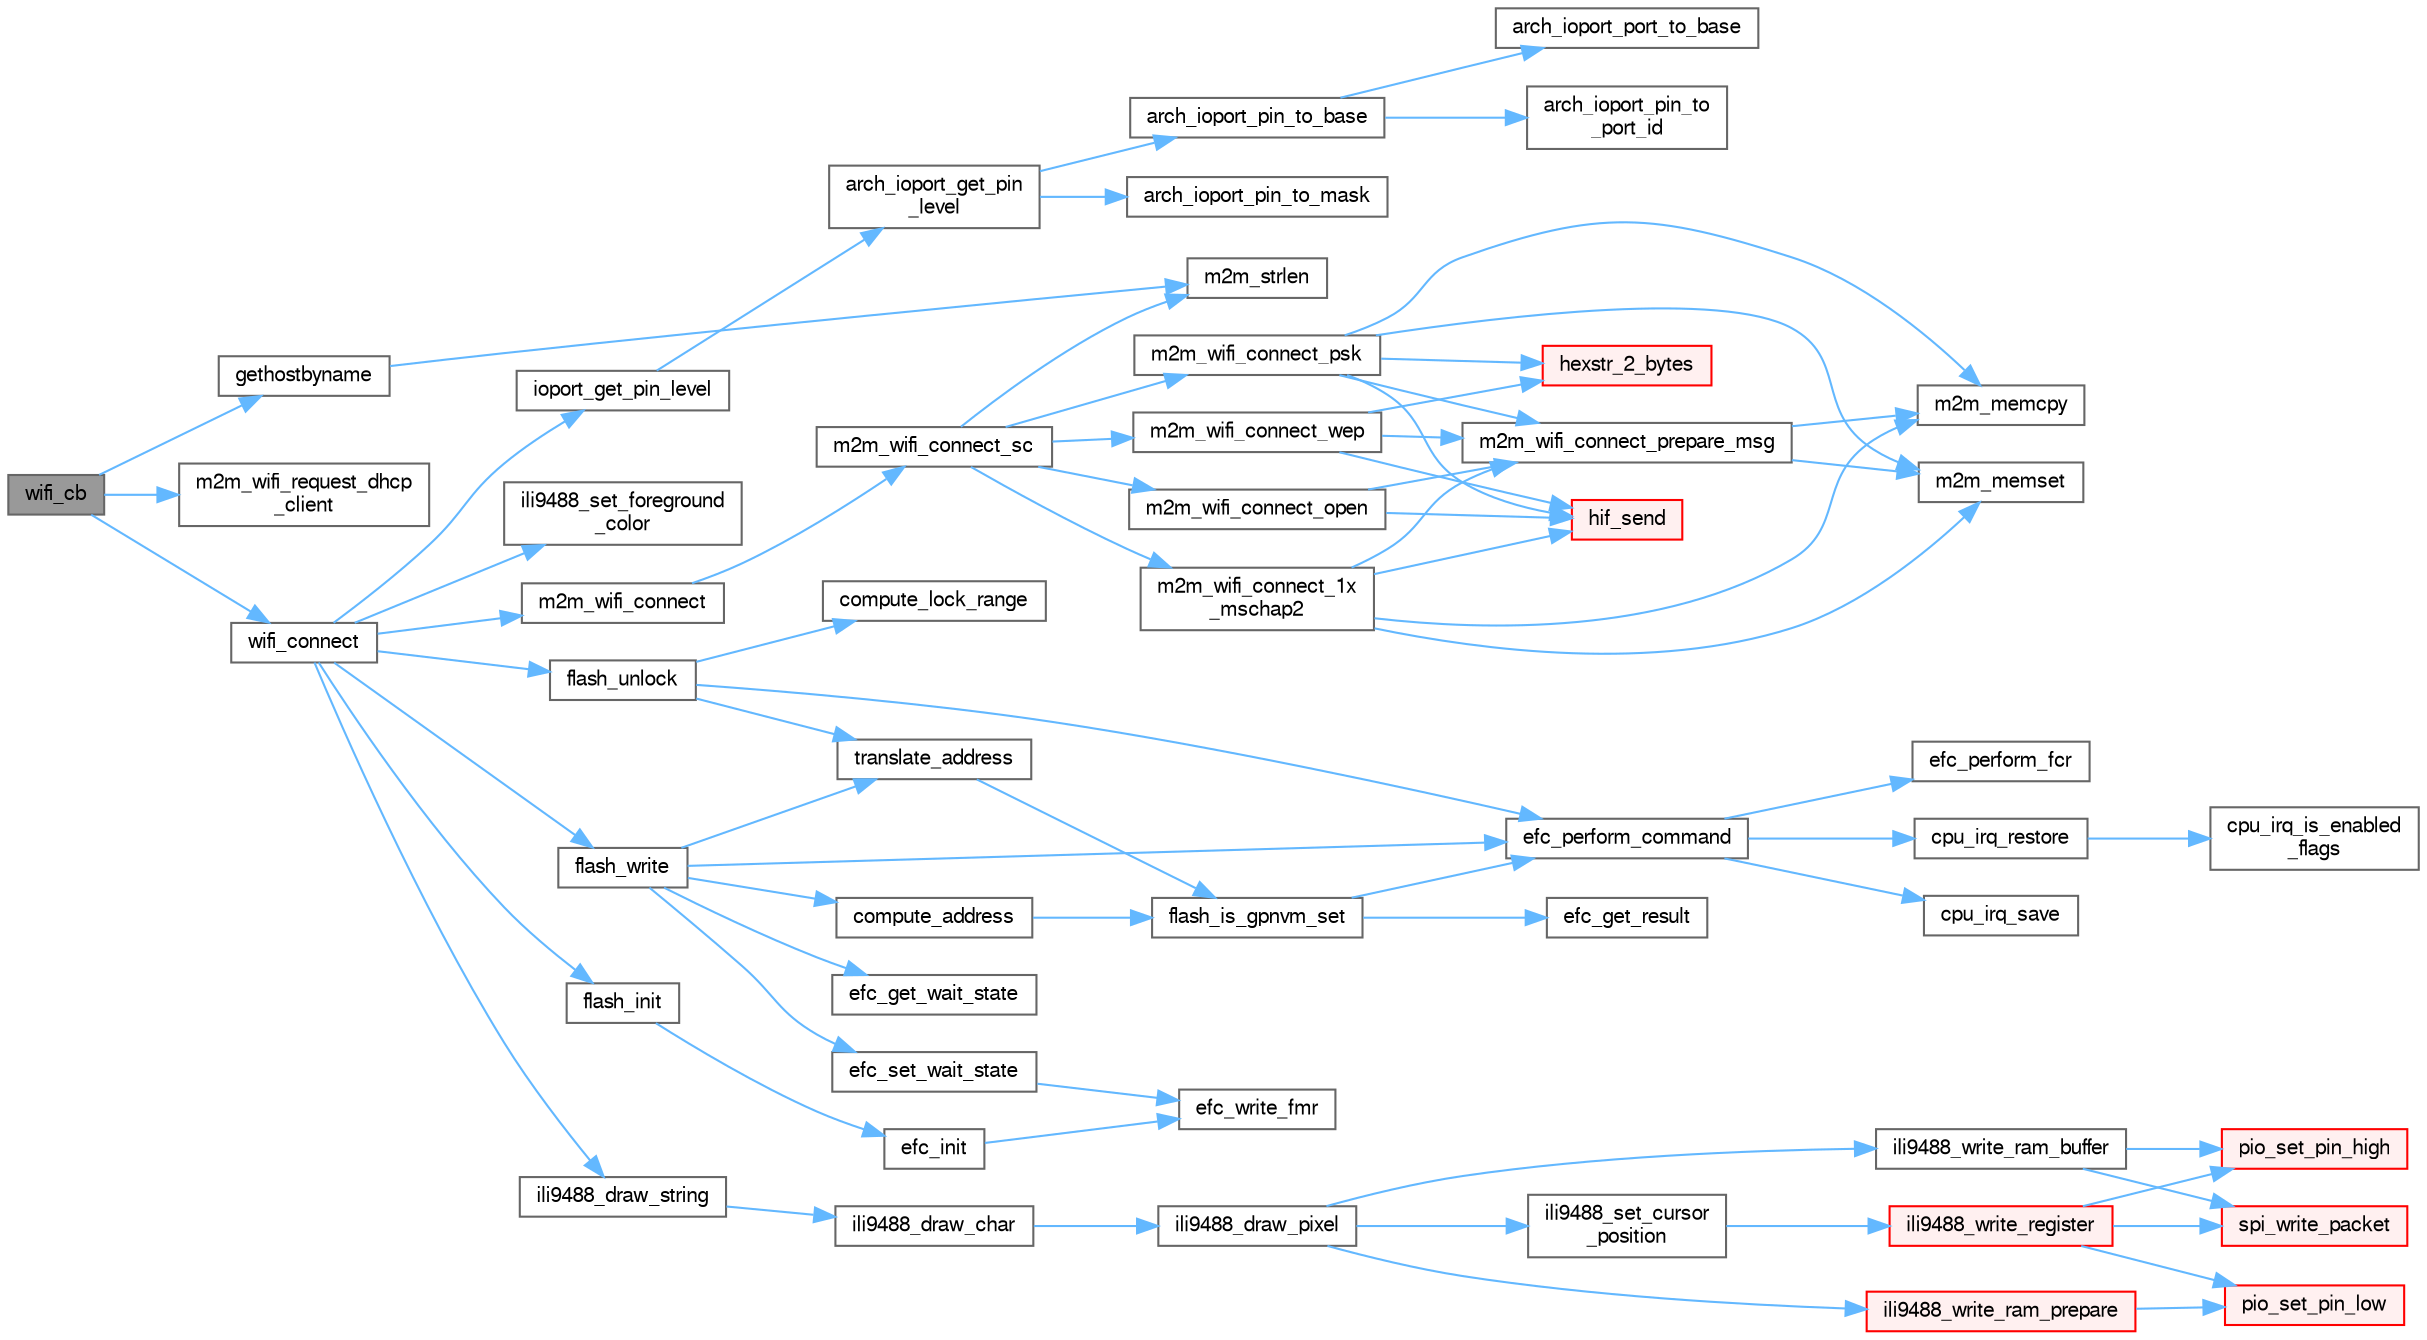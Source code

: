 digraph "wifi_cb"
{
 // LATEX_PDF_SIZE
  bgcolor="transparent";
  edge [fontname=FreeSans,fontsize=10,labelfontname=FreeSans,labelfontsize=10];
  node [fontname=FreeSans,fontsize=10,shape=box,height=0.2,width=0.4];
  rankdir="LR";
  Node1 [label="wifi_cb",height=0.2,width=0.4,color="gray40", fillcolor="grey60", style="filled", fontcolor="black",tooltip="Callback to get the Wi-Fi status update."];
  Node1 -> Node2 [color="steelblue1",style="solid"];
  Node2 [label="gethostbyname",height=0.2,width=0.4,color="grey40", fillcolor="white", style="filled",URL="$group__gethostbyname_fn.html#ga9a396dd2a0d39e8421a5271ee1ea263e",tooltip=" "];
  Node2 -> Node3 [color="steelblue1",style="solid"];
  Node3 [label="m2m_strlen",height=0.2,width=0.4,color="grey40", fillcolor="white", style="filled",URL="$group___c_o_m_m_o_n_a_p_i.html#ga7ab2c19ce29ea364fb1653765732172f",tooltip="Returns the length of a null terminated string buffer."];
  Node1 -> Node4 [color="steelblue1",style="solid"];
  Node4 [label="m2m_wifi_request_dhcp\l_client",height=0.2,width=0.4,color="grey40", fillcolor="white", style="filled",URL="$group___w_l_a_n_c_o_n_n_e_c_t.html#gae984c86859024004e1c4f08287e1f200",tooltip="Legacy (deprecated) Asynchronous API for starting a DHCP client on the WINC IC."];
  Node1 -> Node5 [color="steelblue1",style="solid"];
  Node5 [label="wifi_connect",height=0.2,width=0.4,color="grey40", fillcolor="white", style="filled",URL="$main_8c.html#a68c1b0db091d8bb30ccc8f140101efce",tooltip=" "];
  Node5 -> Node6 [color="steelblue1",style="solid"];
  Node6 [label="flash_init",height=0.2,width=0.4,color="grey40", fillcolor="white", style="filled",URL="$group__sam__services__flash__efc__group.html#ga0c80af0123bd16120b4dd8ededdafc1e",tooltip="Initialize the flash service."];
  Node6 -> Node7 [color="steelblue1",style="solid"];
  Node7 [label="efc_init",height=0.2,width=0.4,color="grey40", fillcolor="white", style="filled",URL="$group__sam__drivers__efc__group.html#ga4388e032f274942c2e1c59ad87dd7e6d",tooltip="Initialize the EFC controller."];
  Node7 -> Node8 [color="steelblue1",style="solid"];
  Node8 [label="efc_write_fmr",height=0.2,width=0.4,color="grey40", fillcolor="white", style="filled",URL="$group__sam__drivers__efc__group.html#ga3107655bd6525e135e2d89faa4e45a87",tooltip="Set mode register."];
  Node5 -> Node9 [color="steelblue1",style="solid"];
  Node9 [label="flash_unlock",height=0.2,width=0.4,color="grey40", fillcolor="white", style="filled",URL="$group__sam__services__flash__efc__group.html#ga92967c09ee59e053fb9e2d9c809bea76",tooltip="Unlock all the regions in the given address range."];
  Node9 -> Node10 [color="steelblue1",style="solid"];
  Node10 [label="compute_lock_range",height=0.2,width=0.4,color="grey40", fillcolor="white", style="filled",URL="$group__sam__services__flash__efc__group.html#ga83e3e9ffc2eb9677f80cef7a2a9321a7",tooltip="Compute the lock range associated with the given address range."];
  Node9 -> Node11 [color="steelblue1",style="solid"];
  Node11 [label="efc_perform_command",height=0.2,width=0.4,color="grey40", fillcolor="white", style="filled",URL="$group__sam__drivers__efc__group.html#ga48f3f38debde0c03c936f777aef6cc2e",tooltip="Perform the given command and wait until its completion (or an error)."];
  Node11 -> Node12 [color="steelblue1",style="solid"];
  Node12 [label="cpu_irq_restore",height=0.2,width=0.4,color="grey40", fillcolor="white", style="filled",URL="$group__interrupt__group.html#ga428178bc346431936fddf52ad1ebd6fa",tooltip="Restore global interrupt flags."];
  Node12 -> Node13 [color="steelblue1",style="solid"];
  Node13 [label="cpu_irq_is_enabled\l_flags",height=0.2,width=0.4,color="grey40", fillcolor="white", style="filled",URL="$group__interrupt__group.html#ga4dffd77dae2b3b3c5bce2612db656e48",tooltip="Check if interrupts are globally enabled in supplied flags."];
  Node11 -> Node14 [color="steelblue1",style="solid"];
  Node14 [label="cpu_irq_save",height=0.2,width=0.4,color="grey40", fillcolor="white", style="filled",URL="$group__interrupt__group.html#ga5992cb015c55a0f4ed563e66a8793771",tooltip="Get and clear the global interrupt flags."];
  Node11 -> Node15 [color="steelblue1",style="solid"];
  Node15 [label="efc_perform_fcr",height=0.2,width=0.4,color="grey40", fillcolor="white", style="filled",URL="$group__sam__drivers__efc__group.html#gab1eca9d39607dadbaa19e33b0dd6097c",tooltip="Perform command."];
  Node9 -> Node16 [color="steelblue1",style="solid"];
  Node16 [label="translate_address",height=0.2,width=0.4,color="grey40", fillcolor="white", style="filled",URL="$group__sam__services__flash__efc__group.html#ga01b9af7beb63eff8c6074294928c96ba",tooltip="Translate the given flash address to page and offset values."];
  Node16 -> Node17 [color="steelblue1",style="solid"];
  Node17 [label="flash_is_gpnvm_set",height=0.2,width=0.4,color="grey40", fillcolor="white", style="filled",URL="$group__sam__services__flash__efc__group.html#gad38e5d6ab823006834087ee095d88f93",tooltip="Check if the given GPNVM bit is set or not."];
  Node17 -> Node18 [color="steelblue1",style="solid"];
  Node18 [label="efc_get_result",height=0.2,width=0.4,color="grey40", fillcolor="white", style="filled",URL="$group__sam__drivers__efc__group.html#ga9d1b951eb5f4d3f280d25fa6ad01ff4c",tooltip="Get the result of the last executed command."];
  Node17 -> Node11 [color="steelblue1",style="solid"];
  Node5 -> Node19 [color="steelblue1",style="solid"];
  Node19 [label="flash_write",height=0.2,width=0.4,color="grey40", fillcolor="white", style="filled",URL="$group__sam__services__flash__efc__group.html#gaff74a2ae2a121218712ce10439a86362",tooltip="Write a data buffer on flash."];
  Node19 -> Node20 [color="steelblue1",style="solid"];
  Node20 [label="compute_address",height=0.2,width=0.4,color="grey40", fillcolor="white", style="filled",URL="$group__sam__services__flash__efc__group.html#ga50ae97d0c0984dc24d460a78f99d06b1",tooltip="Compute the address of a flash by the given page and offset."];
  Node20 -> Node17 [color="steelblue1",style="solid"];
  Node19 -> Node21 [color="steelblue1",style="solid"];
  Node21 [label="efc_get_wait_state",height=0.2,width=0.4,color="grey40", fillcolor="white", style="filled",URL="$group__sam__drivers__efc__group.html#ga39dabea6b691034d904c06cb08d60d36",tooltip="Get flash wait state."];
  Node19 -> Node11 [color="steelblue1",style="solid"];
  Node19 -> Node22 [color="steelblue1",style="solid"];
  Node22 [label="efc_set_wait_state",height=0.2,width=0.4,color="grey40", fillcolor="white", style="filled",URL="$group__sam__drivers__efc__group.html#gad128919fd18ca8f30155820220012deb",tooltip="Set flash wait state."];
  Node22 -> Node8 [color="steelblue1",style="solid"];
  Node19 -> Node16 [color="steelblue1",style="solid"];
  Node5 -> Node23 [color="steelblue1",style="solid"];
  Node23 [label="ili9488_draw_string",height=0.2,width=0.4,color="grey40", fillcolor="white", style="filled",URL="$group__ili9488__display__group.html#ga34c0cd3a1a7ac63ddb3286c12ff92733",tooltip="Draw a string on LCD."];
  Node23 -> Node24 [color="steelblue1",style="solid"];
  Node24 [label="ili9488_draw_char",height=0.2,width=0.4,color="grey40", fillcolor="white", style="filled",URL="$group__ili9488__display__group.html#ga423be5779ccf536eaa8a7daa2629c764",tooltip="Draw an ASCII character on LCD."];
  Node24 -> Node25 [color="steelblue1",style="solid"];
  Node25 [label="ili9488_draw_pixel",height=0.2,width=0.4,color="grey40", fillcolor="white", style="filled",URL="$group__ili9488__display__group.html#ga1139df88f3567561a6be9d08e7c5e87a",tooltip="Draw a pixel on LCD."];
  Node25 -> Node26 [color="steelblue1",style="solid"];
  Node26 [label="ili9488_set_cursor\l_position",height=0.2,width=0.4,color="grey40", fillcolor="white", style="filled",URL="$group__ili9488__display__group.html#ga7fab1376515c984e57066f9f29ba8e88",tooltip="Set cursor of LCD screen."];
  Node26 -> Node27 [color="steelblue1",style="solid"];
  Node27 [label="ili9488_write_register",height=0.2,width=0.4,color="red", fillcolor="#FFF0F0", style="filled",URL="$group__ili9488__display__group.html#ga004cc9b339c8d6bc83eab621d620e05f",tooltip="Write data to LCD Register."];
  Node27 -> Node28 [color="steelblue1",style="solid"];
  Node28 [label="pio_set_pin_high",height=0.2,width=0.4,color="red", fillcolor="#FFF0F0", style="filled",URL="$group__sam__drivers__pio__group.html#gaa8c613a0858311e6d684b1869d49dd77",tooltip="Drive a GPIO pin to 1."];
  Node27 -> Node30 [color="steelblue1",style="solid"];
  Node30 [label="pio_set_pin_low",height=0.2,width=0.4,color="red", fillcolor="#FFF0F0", style="filled",URL="$group__sam__drivers__pio__group.html#ga41f795f6deb585e82b913a959a4b076a",tooltip="Drive a GPIO pin to 0."];
  Node27 -> Node33 [color="steelblue1",style="solid"];
  Node33 [label="spi_write_packet",height=0.2,width=0.4,color="red", fillcolor="#FFF0F0", style="filled",URL="$spi__master_8c.html#a9d0996dc59ad7f2a593e27710c6cc727",tooltip="Send a sequence of bytes to an SPI device."];
  Node25 -> Node37 [color="steelblue1",style="solid"];
  Node37 [label="ili9488_write_ram_buffer",height=0.2,width=0.4,color="grey40", fillcolor="white", style="filled",URL="$group__ili9488__display__group.html#gaf89cf3147f4b11ff96a0040b5ce19502",tooltip="Write multiple data in buffer to LCD controller."];
  Node37 -> Node28 [color="steelblue1",style="solid"];
  Node37 -> Node33 [color="steelblue1",style="solid"];
  Node25 -> Node38 [color="steelblue1",style="solid"];
  Node38 [label="ili9488_write_ram_prepare",height=0.2,width=0.4,color="red", fillcolor="#FFF0F0", style="filled",URL="$group__ili9488__display__group.html#gaa00306e826e75a712b9d39317ad60179",tooltip="Prepare to write GRAM data."];
  Node38 -> Node30 [color="steelblue1",style="solid"];
  Node5 -> Node39 [color="steelblue1",style="solid"];
  Node39 [label="ili9488_set_foreground\l_color",height=0.2,width=0.4,color="grey40", fillcolor="white", style="filled",URL="$group__ili9488__display__group.html#gac3013068c26fe39b434fad37e3f7a56e",tooltip="Set foreground color."];
  Node5 -> Node40 [color="steelblue1",style="solid"];
  Node40 [label="ioport_get_pin_level",height=0.2,width=0.4,color="grey40", fillcolor="white", style="filled",URL="$group__ioport__group.html#ga2d23ff7094fbf483c45f7c081ebd389b",tooltip="Get current value of an IOPORT pin, which has been configured as an input."];
  Node40 -> Node41 [color="steelblue1",style="solid"];
  Node41 [label="arch_ioport_get_pin\l_level",height=0.2,width=0.4,color="grey40", fillcolor="white", style="filled",URL="$ioport__pio_8h.html#ac0a9802426ded89c1b92cee9e3675077",tooltip=" "];
  Node41 -> Node42 [color="steelblue1",style="solid"];
  Node42 [label="arch_ioport_pin_to_base",height=0.2,width=0.4,color="grey40", fillcolor="white", style="filled",URL="$ioport__pio_8h.html#ae6ad3e99f2ec1f914a991ad6537637ef",tooltip=" "];
  Node42 -> Node43 [color="steelblue1",style="solid"];
  Node43 [label="arch_ioport_pin_to\l_port_id",height=0.2,width=0.4,color="grey40", fillcolor="white", style="filled",URL="$ioport__pio_8h.html#a17ab9c7be3b9b2674e7668b6a083d191",tooltip=" "];
  Node42 -> Node44 [color="steelblue1",style="solid"];
  Node44 [label="arch_ioport_port_to_base",height=0.2,width=0.4,color="grey40", fillcolor="white", style="filled",URL="$ioport__pio_8h.html#ac2b01a65bf5686910b77f6b606497df2",tooltip=" "];
  Node41 -> Node45 [color="steelblue1",style="solid"];
  Node45 [label="arch_ioport_pin_to_mask",height=0.2,width=0.4,color="grey40", fillcolor="white", style="filled",URL="$ioport__pio_8h.html#a69fd7bdfb41664b749080e509798165e",tooltip=" "];
  Node5 -> Node46 [color="steelblue1",style="solid"];
  Node46 [label="m2m_wifi_connect",height=0.2,width=0.4,color="grey40", fillcolor="white", style="filled",URL="$group___w_l_a_n_c_o_n_n_e_c_t.html#gac7873639780b6a098a5476d133e68130",tooltip="DEPRECATED in v19.6.1 - Kept only for legacy purposes.  Legacy asynchronous API to request connection..."];
  Node46 -> Node47 [color="steelblue1",style="solid"];
  Node47 [label="m2m_wifi_connect_sc",height=0.2,width=0.4,color="grey40", fillcolor="white", style="filled",URL="$group___w_l_a_n_c_o_n_n_e_c_t.html#gaaa9b5854429a48d64c0fe08ec127d2d6",tooltip="DEPRECATED in v19.6.1 - Kept only for legacy purposes.  Legacy asynchronous API to request connection..."];
  Node47 -> Node3 [color="steelblue1",style="solid"];
  Node47 -> Node48 [color="steelblue1",style="solid"];
  Node48 [label="m2m_wifi_connect_1x\l_mschap2",height=0.2,width=0.4,color="grey40", fillcolor="white", style="filled",URL="$group___w_l_a_n_c_o_n_n_e_c_t.html#gab149cf2271e0332c22c9f991c2459f76",tooltip="Asynchronous API to connect to an access point using WPA(2) Enterprise authentication with MS-CHAP-V2..."];
  Node48 -> Node49 [color="steelblue1",style="solid"];
  Node49 [label="hif_send",height=0.2,width=0.4,color="red", fillcolor="#FFF0F0", style="filled",URL="$m2m__hif_8c.html#a13ba8ad11b2ac39516ca787386d16ce0",tooltip="Send packet using host interface."];
  Node48 -> Node61 [color="steelblue1",style="solid"];
  Node61 [label="m2m_memcpy",height=0.2,width=0.4,color="grey40", fillcolor="white", style="filled",URL="$group___c_o_m_m_o_n_a_p_i.html#ga28b094db63be31612f7d2c5af692d3a5",tooltip="Copy specified number of bytes from source buffer to destination buffer."];
  Node48 -> Node79 [color="steelblue1",style="solid"];
  Node79 [label="m2m_memset",height=0.2,width=0.4,color="grey40", fillcolor="white", style="filled",URL="$group___c_o_m_m_o_n_a_p_i.html#ga245e71a174d65f12926883f76752df93",tooltip="Set specified number of data bytes in specified data buffer to specified value."];
  Node48 -> Node80 [color="steelblue1",style="solid"];
  Node80 [label="m2m_wifi_connect_prepare_msg",height=0.2,width=0.4,color="grey40", fillcolor="white", style="filled",URL="$group__winc1500__group.html#ga1fe8d77614b61ac76944671f58a5b819",tooltip=" "];
  Node80 -> Node61 [color="steelblue1",style="solid"];
  Node80 -> Node79 [color="steelblue1",style="solid"];
  Node47 -> Node81 [color="steelblue1",style="solid"];
  Node81 [label="m2m_wifi_connect_open",height=0.2,width=0.4,color="grey40", fillcolor="white", style="filled",URL="$group___w_l_a_n_c_o_n_n_e_c_t.html#gae09397a5bfe314243d2119cce2045724",tooltip="Asynchronous API to connect to an access point using open authentication."];
  Node81 -> Node49 [color="steelblue1",style="solid"];
  Node81 -> Node80 [color="steelblue1",style="solid"];
  Node47 -> Node82 [color="steelblue1",style="solid"];
  Node82 [label="m2m_wifi_connect_psk",height=0.2,width=0.4,color="grey40", fillcolor="white", style="filled",URL="$group___w_l_a_n_c_o_n_n_e_c_t.html#gaeda17fabd5a574c0e14362bd43b37e84",tooltip="Asynchronous API to connect to an access point using WPA(2) PSK authentication."];
  Node82 -> Node83 [color="steelblue1",style="solid"];
  Node83 [label="hexstr_2_bytes",height=0.2,width=0.4,color="red", fillcolor="#FFF0F0", style="filled",URL="$group___c_o_m_m_o_n_a_p_i.html#ga3e2465566e79389652acdb986aaff3c7",tooltip="Converts a string of hex characters to bytes."];
  Node82 -> Node49 [color="steelblue1",style="solid"];
  Node82 -> Node61 [color="steelblue1",style="solid"];
  Node82 -> Node79 [color="steelblue1",style="solid"];
  Node82 -> Node80 [color="steelblue1",style="solid"];
  Node47 -> Node85 [color="steelblue1",style="solid"];
  Node85 [label="m2m_wifi_connect_wep",height=0.2,width=0.4,color="grey40", fillcolor="white", style="filled",URL="$group___w_l_a_n_c_o_n_n_e_c_t.html#gae1f7c150520403a3c67e9c3a79b314c5",tooltip="Asynchronous API to connect to an access point using WEP authentication."];
  Node85 -> Node83 [color="steelblue1",style="solid"];
  Node85 -> Node49 [color="steelblue1",style="solid"];
  Node85 -> Node80 [color="steelblue1",style="solid"];
}
